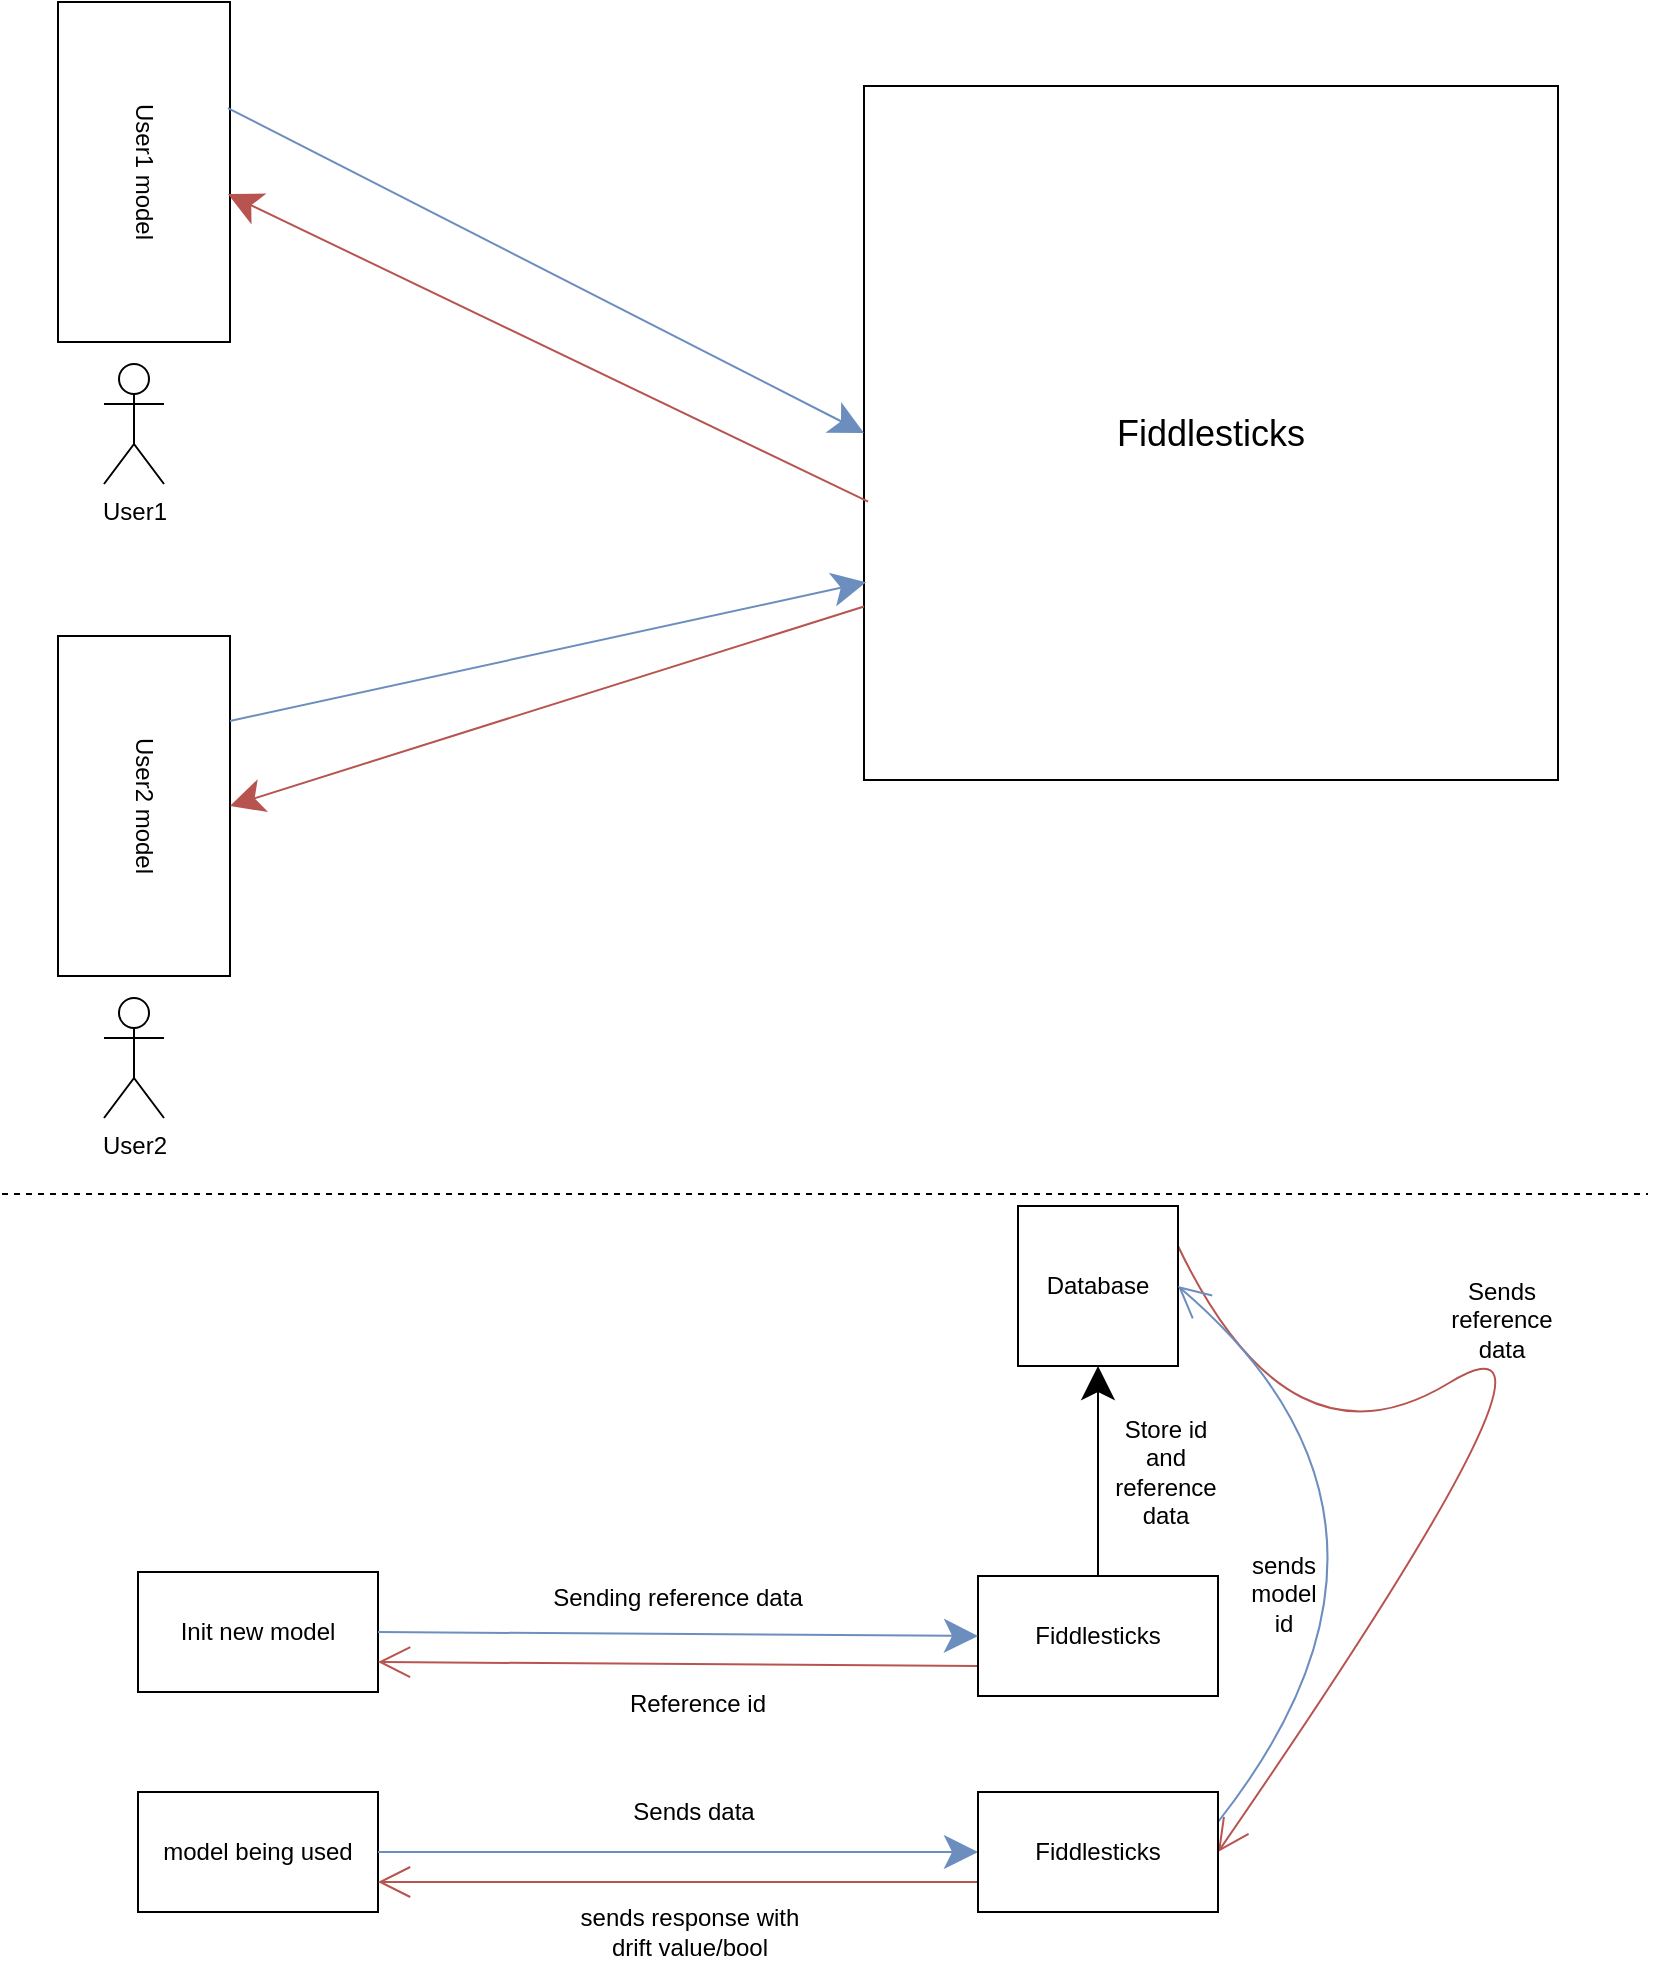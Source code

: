 <mxfile version="15.3.5" type="device"><diagram id="OL7dC4R5rohsd6jzKzdJ" name="Page-1"><mxGraphModel dx="1791" dy="1182" grid="0" gridSize="10" guides="1" tooltips="1" connect="1" arrows="1" fold="1" page="1" pageScale="1" pageWidth="827" pageHeight="1169" math="0" shadow="0"><root><mxCell id="0"/><mxCell id="1" parent="0"/><mxCell id="o4dayCWdR5VotgnEXdMi-1" value="&lt;font style=&quot;font-size: 18px&quot;&gt;Fiddlesticks&lt;/font&gt;" style="whiteSpace=wrap;html=1;aspect=fixed;hachureGap=4;pointerEvents=0;" vertex="1" parent="1"><mxGeometry x="436" y="91" width="347" height="347" as="geometry"/></mxCell><mxCell id="o4dayCWdR5VotgnEXdMi-2" value="User1 model" style="rounded=0;whiteSpace=wrap;html=1;hachureGap=4;pointerEvents=0;rotation=90;" vertex="1" parent="1"><mxGeometry x="-9" y="91" width="170" height="86" as="geometry"/></mxCell><mxCell id="o4dayCWdR5VotgnEXdMi-3" value="User1" style="shape=umlActor;verticalLabelPosition=bottom;verticalAlign=top;html=1;outlineConnect=0;hachureGap=4;pointerEvents=0;" vertex="1" parent="1"><mxGeometry x="56" y="230" width="30" height="60" as="geometry"/></mxCell><mxCell id="o4dayCWdR5VotgnEXdMi-4" value="User2 model" style="rounded=0;whiteSpace=wrap;html=1;hachureGap=4;pointerEvents=0;rotation=90;" vertex="1" parent="1"><mxGeometry x="-9" y="408" width="170" height="86" as="geometry"/></mxCell><mxCell id="o4dayCWdR5VotgnEXdMi-5" value="User2" style="shape=umlActor;verticalLabelPosition=bottom;verticalAlign=top;html=1;outlineConnect=0;hachureGap=4;pointerEvents=0;" vertex="1" parent="1"><mxGeometry x="56" y="547" width="30" height="60" as="geometry"/></mxCell><mxCell id="o4dayCWdR5VotgnEXdMi-6" value="" style="endArrow=classic;html=1;startSize=14;endSize=14;sourcePerimeterSpacing=8;targetPerimeterSpacing=8;exitX=0.312;exitY=0.012;exitDx=0;exitDy=0;exitPerimeter=0;fillColor=#dae8fc;strokeColor=#6c8ebf;entryX=0;entryY=0.5;entryDx=0;entryDy=0;" edge="1" parent="1" source="o4dayCWdR5VotgnEXdMi-2" target="o4dayCWdR5VotgnEXdMi-1"><mxGeometry width="50" height="50" relative="1" as="geometry"><mxPoint x="296" y="183" as="sourcePoint"/><mxPoint x="447" y="297" as="targetPoint"/></mxGeometry></mxCell><mxCell id="o4dayCWdR5VotgnEXdMi-7" value="" style="endArrow=classic;html=1;startSize=14;endSize=14;sourcePerimeterSpacing=8;targetPerimeterSpacing=8;entryX=0.565;entryY=0.012;entryDx=0;entryDy=0;entryPerimeter=0;exitX=0.006;exitY=0.599;exitDx=0;exitDy=0;exitPerimeter=0;fillColor=#f8cecc;strokeColor=#b85450;" edge="1" parent="1" source="o4dayCWdR5VotgnEXdMi-1" target="o4dayCWdR5VotgnEXdMi-2"><mxGeometry width="50" height="50" relative="1" as="geometry"><mxPoint x="388" y="625" as="sourcePoint"/><mxPoint x="438" y="575" as="targetPoint"/></mxGeometry></mxCell><mxCell id="o4dayCWdR5VotgnEXdMi-8" value="" style="endArrow=classic;html=1;startSize=14;endSize=14;sourcePerimeterSpacing=8;targetPerimeterSpacing=8;exitX=0.25;exitY=0;exitDx=0;exitDy=0;fillColor=#dae8fc;strokeColor=#6c8ebf;entryX=0.003;entryY=0.715;entryDx=0;entryDy=0;entryPerimeter=0;" edge="1" parent="1" source="o4dayCWdR5VotgnEXdMi-4" target="o4dayCWdR5VotgnEXdMi-1"><mxGeometry width="50" height="50" relative="1" as="geometry"><mxPoint x="118.998" y="435.0" as="sourcePoint"/><mxPoint x="448.03" y="635.96" as="targetPoint"/></mxGeometry></mxCell><mxCell id="o4dayCWdR5VotgnEXdMi-9" value="" style="endArrow=classic;html=1;startSize=14;endSize=14;sourcePerimeterSpacing=8;targetPerimeterSpacing=8;entryX=0.5;entryY=0;entryDx=0;entryDy=0;exitX=0;exitY=0.75;exitDx=0;exitDy=0;fillColor=#f8cecc;strokeColor=#b85450;" edge="1" parent="1" source="o4dayCWdR5VotgnEXdMi-1" target="o4dayCWdR5VotgnEXdMi-4"><mxGeometry width="50" height="50" relative="1" as="geometry"><mxPoint x="504.112" y="690.803" as="sourcePoint"/><mxPoint x="175.998" y="509.0" as="targetPoint"/></mxGeometry></mxCell><mxCell id="o4dayCWdR5VotgnEXdMi-11" value="Init new model" style="rounded=0;whiteSpace=wrap;html=1;hachureGap=4;pointerEvents=0;" vertex="1" parent="1"><mxGeometry x="73" y="834" width="120" height="60" as="geometry"/></mxCell><mxCell id="o4dayCWdR5VotgnEXdMi-32" style="edgeStyle=none;curved=1;rounded=0;orthogonalLoop=1;jettySize=auto;html=1;exitX=0;exitY=0.75;exitDx=0;exitDy=0;entryX=1;entryY=0.75;entryDx=0;entryDy=0;endArrow=open;startSize=14;endSize=14;sourcePerimeterSpacing=8;targetPerimeterSpacing=8;fillColor=#f8cecc;strokeColor=#b85450;" edge="1" parent="1" source="o4dayCWdR5VotgnEXdMi-12" target="o4dayCWdR5VotgnEXdMi-11"><mxGeometry relative="1" as="geometry"/></mxCell><mxCell id="o4dayCWdR5VotgnEXdMi-12" value="Fiddlesticks" style="rounded=0;whiteSpace=wrap;html=1;hachureGap=4;pointerEvents=0;" vertex="1" parent="1"><mxGeometry x="493" y="836" width="120" height="60" as="geometry"/></mxCell><mxCell id="o4dayCWdR5VotgnEXdMi-13" value="" style="endArrow=none;dashed=1;html=1;startSize=14;endSize=14;sourcePerimeterSpacing=8;targetPerimeterSpacing=8;" edge="1" parent="1"><mxGeometry width="50" height="50" relative="1" as="geometry"><mxPoint x="5" y="645" as="sourcePoint"/><mxPoint x="828" y="645" as="targetPoint"/></mxGeometry></mxCell><mxCell id="o4dayCWdR5VotgnEXdMi-14" value="" style="endArrow=classic;html=1;startSize=14;endSize=14;sourcePerimeterSpacing=8;targetPerimeterSpacing=8;exitX=1;exitY=0.5;exitDx=0;exitDy=0;entryX=0;entryY=0.5;entryDx=0;entryDy=0;fillColor=#dae8fc;strokeColor=#6c8ebf;" edge="1" parent="1" source="o4dayCWdR5VotgnEXdMi-11" target="o4dayCWdR5VotgnEXdMi-12"><mxGeometry width="50" height="50" relative="1" as="geometry"><mxPoint x="256" y="837" as="sourcePoint"/><mxPoint x="306" y="787" as="targetPoint"/></mxGeometry></mxCell><mxCell id="o4dayCWdR5VotgnEXdMi-26" style="edgeStyle=none;curved=1;rounded=0;orthogonalLoop=1;jettySize=auto;html=1;exitX=1;exitY=0.25;exitDx=0;exitDy=0;endArrow=open;startSize=14;endSize=14;sourcePerimeterSpacing=8;targetPerimeterSpacing=8;entryX=1;entryY=0.5;entryDx=0;entryDy=0;fillColor=#f8cecc;strokeColor=#b85450;" edge="1" parent="1" source="o4dayCWdR5VotgnEXdMi-15" target="o4dayCWdR5VotgnEXdMi-21"><mxGeometry relative="1" as="geometry"><mxPoint x="735" y="976" as="targetPoint"/><Array as="points"><mxPoint x="649" y="788"/><mxPoint x="808" y="691"/></Array></mxGeometry></mxCell><mxCell id="o4dayCWdR5VotgnEXdMi-15" value="Database" style="whiteSpace=wrap;html=1;aspect=fixed;hachureGap=4;pointerEvents=0;" vertex="1" parent="1"><mxGeometry x="513" y="651" width="80" height="80" as="geometry"/></mxCell><mxCell id="o4dayCWdR5VotgnEXdMi-16" value="" style="endArrow=classic;html=1;startSize=14;endSize=14;sourcePerimeterSpacing=8;targetPerimeterSpacing=8;entryX=0.5;entryY=1;entryDx=0;entryDy=0;exitX=0.5;exitY=0;exitDx=0;exitDy=0;" edge="1" parent="1" source="o4dayCWdR5VotgnEXdMi-12" target="o4dayCWdR5VotgnEXdMi-15"><mxGeometry width="50" height="50" relative="1" as="geometry"><mxPoint x="660" y="780" as="sourcePoint"/><mxPoint x="710" y="730" as="targetPoint"/></mxGeometry></mxCell><mxCell id="o4dayCWdR5VotgnEXdMi-17" value="Store id and reference data" style="text;html=1;strokeColor=none;fillColor=none;align=center;verticalAlign=middle;whiteSpace=wrap;rounded=0;hachureGap=4;pointerEvents=0;" vertex="1" parent="1"><mxGeometry x="559" y="766" width="56" height="36" as="geometry"/></mxCell><mxCell id="o4dayCWdR5VotgnEXdMi-18" value="model being used" style="rounded=0;whiteSpace=wrap;html=1;hachureGap=4;pointerEvents=0;" vertex="1" parent="1"><mxGeometry x="73" y="944" width="120" height="60" as="geometry"/></mxCell><mxCell id="o4dayCWdR5VotgnEXdMi-19" value="Sending reference data" style="text;html=1;strokeColor=none;fillColor=none;align=center;verticalAlign=middle;whiteSpace=wrap;rounded=0;hachureGap=4;pointerEvents=0;" vertex="1" parent="1"><mxGeometry x="270" y="834" width="146" height="25" as="geometry"/></mxCell><mxCell id="o4dayCWdR5VotgnEXdMi-20" value="" style="endArrow=classic;html=1;startSize=14;endSize=14;sourcePerimeterSpacing=8;targetPerimeterSpacing=8;exitX=1;exitY=0.5;exitDx=0;exitDy=0;entryX=0;entryY=0.5;entryDx=0;entryDy=0;fillColor=#dae8fc;strokeColor=#6c8ebf;" edge="1" parent="1" source="o4dayCWdR5VotgnEXdMi-18" target="o4dayCWdR5VotgnEXdMi-21"><mxGeometry width="50" height="50" relative="1" as="geometry"><mxPoint x="224" y="1009" as="sourcePoint"/><mxPoint x="423" y="974" as="targetPoint"/></mxGeometry></mxCell><mxCell id="o4dayCWdR5VotgnEXdMi-27" style="edgeStyle=none;curved=1;rounded=0;orthogonalLoop=1;jettySize=auto;html=1;exitX=0;exitY=0.75;exitDx=0;exitDy=0;entryX=1;entryY=0.75;entryDx=0;entryDy=0;endArrow=open;startSize=14;endSize=14;sourcePerimeterSpacing=8;targetPerimeterSpacing=8;fillColor=#f8cecc;strokeColor=#b85450;" edge="1" parent="1" source="o4dayCWdR5VotgnEXdMi-21" target="o4dayCWdR5VotgnEXdMi-18"><mxGeometry relative="1" as="geometry"/></mxCell><mxCell id="o4dayCWdR5VotgnEXdMi-30" style="edgeStyle=none;curved=1;rounded=0;orthogonalLoop=1;jettySize=auto;html=1;exitX=1;exitY=0.25;exitDx=0;exitDy=0;entryX=1;entryY=0.5;entryDx=0;entryDy=0;endArrow=open;startSize=14;endSize=14;sourcePerimeterSpacing=8;targetPerimeterSpacing=8;fillColor=#dae8fc;strokeColor=#6c8ebf;" edge="1" parent="1" source="o4dayCWdR5VotgnEXdMi-21" target="o4dayCWdR5VotgnEXdMi-15"><mxGeometry relative="1" as="geometry"><Array as="points"><mxPoint x="731" y="809"/></Array></mxGeometry></mxCell><mxCell id="o4dayCWdR5VotgnEXdMi-21" value="Fiddlesticks" style="rounded=0;whiteSpace=wrap;html=1;hachureGap=4;pointerEvents=0;" vertex="1" parent="1"><mxGeometry x="493" y="944" width="120" height="60" as="geometry"/></mxCell><mxCell id="o4dayCWdR5VotgnEXdMi-22" value="Sends data" style="text;html=1;strokeColor=none;fillColor=none;align=center;verticalAlign=middle;whiteSpace=wrap;rounded=0;hachureGap=4;pointerEvents=0;" vertex="1" parent="1"><mxGeometry x="278" y="941" width="146" height="25" as="geometry"/></mxCell><mxCell id="o4dayCWdR5VotgnEXdMi-28" value="Sends reference data" style="text;html=1;strokeColor=none;fillColor=none;align=center;verticalAlign=middle;whiteSpace=wrap;rounded=0;hachureGap=4;pointerEvents=0;" vertex="1" parent="1"><mxGeometry x="718" y="680" width="74" height="56" as="geometry"/></mxCell><mxCell id="o4dayCWdR5VotgnEXdMi-31" value="sends model id" style="text;html=1;strokeColor=none;fillColor=none;align=center;verticalAlign=middle;whiteSpace=wrap;rounded=0;hachureGap=4;pointerEvents=0;" vertex="1" parent="1"><mxGeometry x="626" y="836" width="40" height="17" as="geometry"/></mxCell><mxCell id="o4dayCWdR5VotgnEXdMi-34" value="Reference id" style="text;html=1;strokeColor=none;fillColor=none;align=center;verticalAlign=middle;whiteSpace=wrap;rounded=0;hachureGap=4;pointerEvents=0;" vertex="1" parent="1"><mxGeometry x="316" y="890" width="74" height="20" as="geometry"/></mxCell><mxCell id="o4dayCWdR5VotgnEXdMi-35" value="sends response with drift value/bool" style="text;html=1;strokeColor=none;fillColor=none;align=center;verticalAlign=middle;whiteSpace=wrap;rounded=0;hachureGap=4;pointerEvents=0;" vertex="1" parent="1"><mxGeometry x="284" y="1004" width="130" height="20" as="geometry"/></mxCell></root></mxGraphModel></diagram></mxfile>